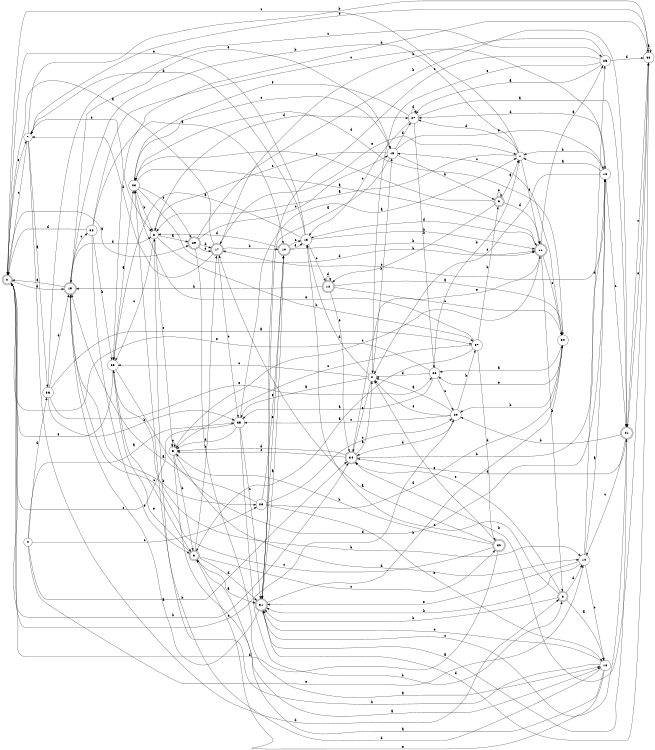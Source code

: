 digraph n31_10 {
__start0 [label="" shape="none"];

rankdir=LR;
size="8,5";

s0 [style="rounded,filled", color="black", fillcolor="white" shape="doublecircle", label="0"];
s1 [style="filled", color="black", fillcolor="white" shape="circle", label="1"];
s2 [style="filled", color="black", fillcolor="white" shape="circle", label="2"];
s3 [style="rounded,filled", color="black", fillcolor="white" shape="doublecircle", label="3"];
s4 [style="filled", color="black", fillcolor="white" shape="circle", label="4"];
s5 [style="filled", color="black", fillcolor="white" shape="circle", label="5"];
s6 [style="rounded,filled", color="black", fillcolor="white" shape="doublecircle", label="6"];
s7 [style="filled", color="black", fillcolor="white" shape="circle", label="7"];
s8 [style="filled", color="black", fillcolor="white" shape="circle", label="8"];
s9 [style="rounded,filled", color="black", fillcolor="white" shape="doublecircle", label="9"];
s10 [style="rounded,filled", color="black", fillcolor="white" shape="doublecircle", label="10"];
s11 [style="rounded,filled", color="black", fillcolor="white" shape="doublecircle", label="11"];
s12 [style="rounded,filled", color="black", fillcolor="white" shape="doublecircle", label="12"];
s13 [style="filled", color="black", fillcolor="white" shape="circle", label="13"];
s14 [style="filled", color="black", fillcolor="white" shape="circle", label="14"];
s15 [style="filled", color="black", fillcolor="white" shape="circle", label="15"];
s16 [style="filled", color="black", fillcolor="white" shape="circle", label="16"];
s17 [style="rounded,filled", color="black", fillcolor="white" shape="doublecircle", label="17"];
s18 [style="filled", color="black", fillcolor="white" shape="circle", label="18"];
s19 [style="rounded,filled", color="black", fillcolor="white" shape="doublecircle", label="19"];
s20 [style="filled", color="black", fillcolor="white" shape="circle", label="20"];
s21 [style="rounded,filled", color="black", fillcolor="white" shape="doublecircle", label="21"];
s22 [style="filled", color="black", fillcolor="white" shape="circle", label="22"];
s23 [style="filled", color="black", fillcolor="white" shape="circle", label="23"];
s24 [style="filled", color="black", fillcolor="white" shape="circle", label="24"];
s25 [style="filled", color="black", fillcolor="white" shape="circle", label="25"];
s26 [style="filled", color="black", fillcolor="white" shape="circle", label="26"];
s27 [style="filled", color="black", fillcolor="white" shape="circle", label="27"];
s28 [style="filled", color="black", fillcolor="white" shape="circle", label="28"];
s29 [style="rounded,filled", color="black", fillcolor="white" shape="doublecircle", label="29"];
s30 [style="rounded,filled", color="black", fillcolor="white" shape="doublecircle", label="30"];
s31 [style="rounded,filled", color="black", fillcolor="white" shape="doublecircle", label="31"];
s32 [style="filled", color="black", fillcolor="white" shape="circle", label="32"];
s33 [style="filled", color="black", fillcolor="white" shape="circle", label="33"];
s34 [style="rounded,filled", color="black", fillcolor="white" shape="doublecircle", label="34"];
s35 [style="filled", color="black", fillcolor="white" shape="circle", label="35"];
s36 [style="filled", color="black", fillcolor="white" shape="circle", label="36"];
s37 [style="filled", color="black", fillcolor="white" shape="circle", label="37"];
s0 -> s29 [label="a"];
s0 -> s34 [label="b"];
s0 -> s20 [label="c"];
s0 -> s19 [label="d"];
s0 -> s7 [label="e"];
s1 -> s8 [label="a"];
s1 -> s19 [label="b"];
s1 -> s0 [label="c"];
s1 -> s27 [label="d"];
s1 -> s11 [label="e"];
s2 -> s35 [label="a"];
s2 -> s15 [label="b"];
s2 -> s22 [label="c"];
s2 -> s13 [label="d"];
s2 -> s34 [label="e"];
s3 -> s31 [label="a"];
s3 -> s17 [label="b"];
s3 -> s30 [label="c"];
s3 -> s31 [label="d"];
s3 -> s22 [label="e"];
s4 -> s35 [label="a"];
s4 -> s34 [label="b"];
s4 -> s23 [label="c"];
s4 -> s36 [label="d"];
s4 -> s14 [label="e"];
s5 -> s18 [label="a"];
s5 -> s3 [label="b"];
s5 -> s11 [label="c"];
s5 -> s14 [label="d"];
s5 -> s5 [label="e"];
s6 -> s18 [label="a"];
s6 -> s31 [label="b"];
s6 -> s13 [label="c"];
s6 -> s14 [label="d"];
s6 -> s34 [label="e"];
s7 -> s36 [label="a"];
s7 -> s33 [label="b"];
s7 -> s0 [label="c"];
s7 -> s6 [label="d"];
s7 -> s8 [label="e"];
s8 -> s29 [label="a"];
s8 -> s37 [label="b"];
s8 -> s22 [label="c"];
s8 -> s27 [label="d"];
s8 -> s5 [label="e"];
s9 -> s1 [label="a"];
s9 -> s12 [label="b"];
s9 -> s28 [label="c"];
s9 -> s11 [label="d"];
s9 -> s9 [label="e"];
s10 -> s31 [label="a"];
s10 -> s11 [label="b"];
s10 -> s13 [label="c"];
s10 -> s8 [label="d"];
s10 -> s13 [label="e"];
s11 -> s25 [label="a"];
s11 -> s6 [label="b"];
s11 -> s24 [label="c"];
s11 -> s13 [label="d"];
s11 -> s17 [label="e"];
s12 -> s24 [label="a"];
s12 -> s19 [label="b"];
s12 -> s24 [label="c"];
s12 -> s12 [label="d"];
s12 -> s34 [label="e"];
s13 -> s22 [label="a"];
s13 -> s11 [label="b"];
s13 -> s12 [label="c"];
s13 -> s7 [label="d"];
s13 -> s0 [label="e"];
s14 -> s16 [label="a"];
s14 -> s31 [label="b"];
s14 -> s18 [label="c"];
s14 -> s25 [label="d"];
s14 -> s31 [label="e"];
s15 -> s31 [label="a"];
s15 -> s9 [label="b"];
s15 -> s8 [label="c"];
s15 -> s27 [label="d"];
s15 -> s16 [label="e"];
s16 -> s1 [label="a"];
s16 -> s1 [label="b"];
s16 -> s21 [label="c"];
s16 -> s27 [label="d"];
s16 -> s2 [label="e"];
s17 -> s0 [label="a"];
s17 -> s10 [label="b"];
s17 -> s35 [label="c"];
s17 -> s7 [label="d"];
s17 -> s1 [label="e"];
s18 -> s3 [label="a"];
s18 -> s28 [label="b"];
s18 -> s31 [label="c"];
s18 -> s8 [label="d"];
s18 -> s3 [label="e"];
s19 -> s0 [label="a"];
s19 -> s23 [label="b"];
s19 -> s32 [label="c"];
s19 -> s8 [label="d"];
s19 -> s15 [label="e"];
s20 -> s2 [label="a"];
s20 -> s37 [label="b"];
s20 -> s35 [label="c"];
s20 -> s34 [label="d"];
s20 -> s2 [label="e"];
s21 -> s31 [label="a"];
s21 -> s20 [label="b"];
s21 -> s14 [label="c"];
s21 -> s34 [label="d"];
s21 -> s33 [label="e"];
s22 -> s28 [label="a"];
s22 -> s14 [label="b"];
s22 -> s3 [label="c"];
s22 -> s16 [label="d"];
s22 -> s0 [label="e"];
s23 -> s19 [label="a"];
s23 -> s18 [label="b"];
s23 -> s20 [label="c"];
s23 -> s24 [label="d"];
s23 -> s10 [label="e"];
s24 -> s26 [label="a"];
s24 -> s20 [label="b"];
s24 -> s15 [label="c"];
s24 -> s28 [label="d"];
s24 -> s26 [label="e"];
s25 -> s27 [label="a"];
s25 -> s17 [label="b"];
s25 -> s31 [label="c"];
s25 -> s33 [label="d"];
s25 -> s2 [label="e"];
s26 -> s35 [label="a"];
s26 -> s1 [label="b"];
s26 -> s20 [label="c"];
s26 -> s2 [label="d"];
s26 -> s0 [label="e"];
s27 -> s21 [label="a"];
s27 -> s26 [label="b"];
s27 -> s13 [label="c"];
s27 -> s27 [label="d"];
s27 -> s28 [label="e"];
s28 -> s11 [label="a"];
s28 -> s8 [label="b"];
s28 -> s15 [label="c"];
s28 -> s11 [label="d"];
s28 -> s29 [label="e"];
s29 -> s18 [label="a"];
s29 -> s21 [label="b"];
s29 -> s15 [label="c"];
s29 -> s17 [label="d"];
s29 -> s17 [label="e"];
s30 -> s17 [label="a"];
s30 -> s5 [label="b"];
s30 -> s19 [label="c"];
s30 -> s0 [label="d"];
s30 -> s2 [label="e"];
s31 -> s19 [label="a"];
s31 -> s24 [label="b"];
s31 -> s21 [label="c"];
s31 -> s33 [label="d"];
s31 -> s10 [label="e"];
s32 -> s10 [label="a"];
s32 -> s22 [label="b"];
s32 -> s16 [label="c"];
s32 -> s0 [label="d"];
s32 -> s3 [label="e"];
s33 -> s33 [label="a"];
s33 -> s34 [label="b"];
s33 -> s21 [label="c"];
s33 -> s22 [label="d"];
s33 -> s7 [label="e"];
s34 -> s2 [label="a"];
s34 -> s16 [label="b"];
s34 -> s5 [label="c"];
s34 -> s5 [label="d"];
s34 -> s16 [label="e"];
s35 -> s1 [label="a"];
s35 -> s6 [label="b"];
s35 -> s31 [label="c"];
s35 -> s5 [label="d"];
s35 -> s0 [label="e"];
s36 -> s37 [label="a"];
s36 -> s35 [label="b"];
s36 -> s25 [label="c"];
s36 -> s19 [label="d"];
s36 -> s26 [label="e"];
s37 -> s3 [label="a"];
s37 -> s9 [label="b"];
s37 -> s5 [label="c"];
s37 -> s30 [label="d"];
s37 -> s28 [label="e"];

}